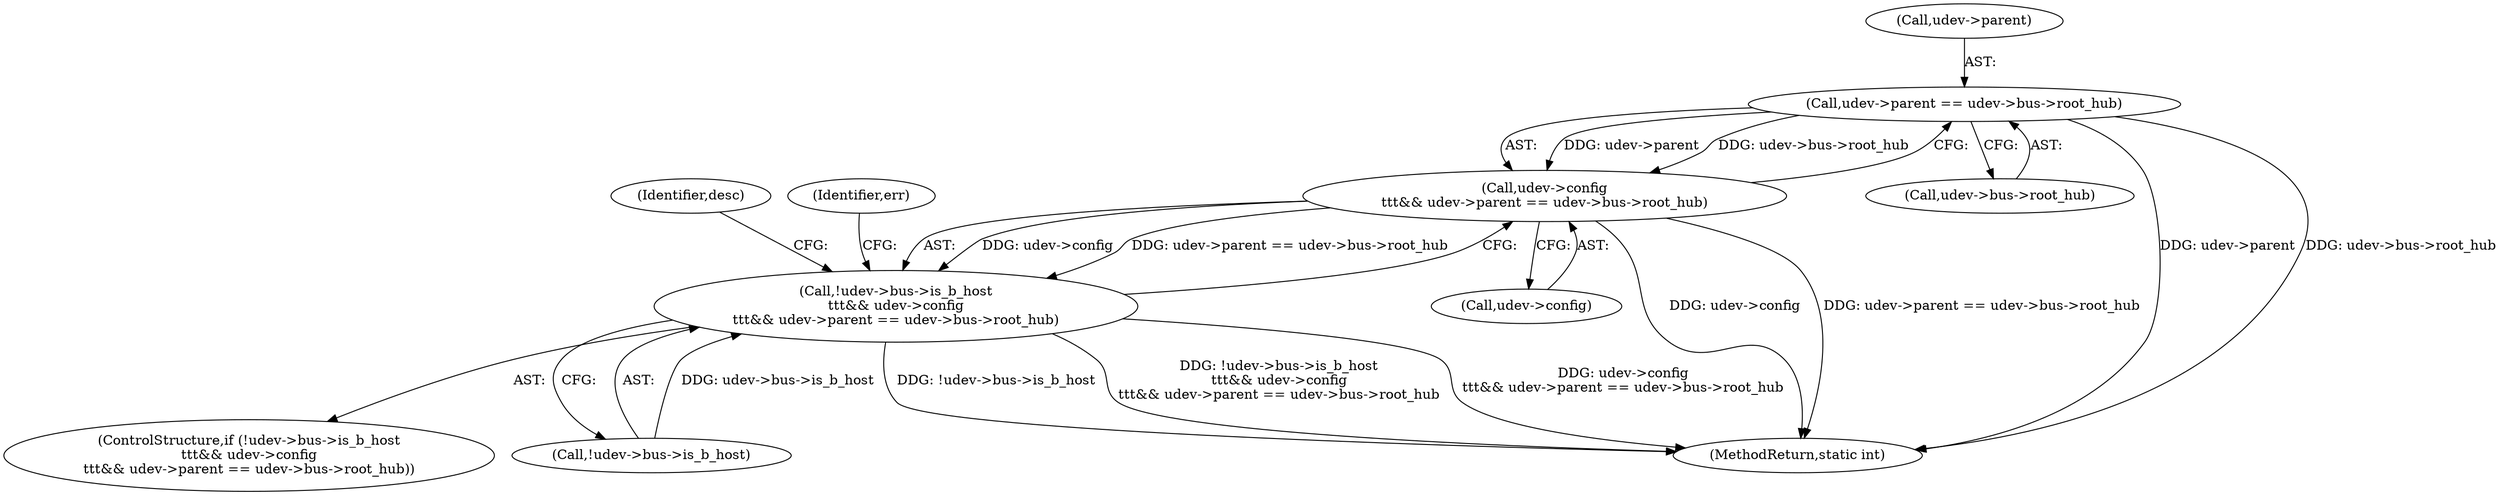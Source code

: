 digraph "0_linux_704620afc70cf47abb9d6a1a57f3825d2bca49cf@pointer" {
"1000124" [label="(Call,udev->parent == udev->bus->root_hub)"];
"1000120" [label="(Call,udev->config\n\t\t\t&& udev->parent == udev->bus->root_hub)"];
"1000113" [label="(Call,!udev->bus->is_b_host\n\t\t\t&& udev->config\n\t\t\t&& udev->parent == udev->bus->root_hub)"];
"1000128" [label="(Call,udev->bus->root_hub)"];
"1000114" [label="(Call,!udev->bus->is_b_host)"];
"1000112" [label="(ControlStructure,if (!udev->bus->is_b_host\n\t\t\t&& udev->config\n\t\t\t&& udev->parent == udev->bus->root_hub))"];
"1000121" [label="(Call,udev->config)"];
"1000280" [label="(MethodReturn,static int)"];
"1000113" [label="(Call,!udev->bus->is_b_host\n\t\t\t&& udev->config\n\t\t\t&& udev->parent == udev->bus->root_hub)"];
"1000136" [label="(Identifier,desc)"];
"1000120" [label="(Call,udev->config\n\t\t\t&& udev->parent == udev->bus->root_hub)"];
"1000125" [label="(Call,udev->parent)"];
"1000124" [label="(Call,udev->parent == udev->bus->root_hub)"];
"1000279" [label="(Identifier,err)"];
"1000124" -> "1000120"  [label="AST: "];
"1000124" -> "1000128"  [label="CFG: "];
"1000125" -> "1000124"  [label="AST: "];
"1000128" -> "1000124"  [label="AST: "];
"1000120" -> "1000124"  [label="CFG: "];
"1000124" -> "1000280"  [label="DDG: udev->parent"];
"1000124" -> "1000280"  [label="DDG: udev->bus->root_hub"];
"1000124" -> "1000120"  [label="DDG: udev->parent"];
"1000124" -> "1000120"  [label="DDG: udev->bus->root_hub"];
"1000120" -> "1000113"  [label="AST: "];
"1000120" -> "1000121"  [label="CFG: "];
"1000121" -> "1000120"  [label="AST: "];
"1000113" -> "1000120"  [label="CFG: "];
"1000120" -> "1000280"  [label="DDG: udev->config"];
"1000120" -> "1000280"  [label="DDG: udev->parent == udev->bus->root_hub"];
"1000120" -> "1000113"  [label="DDG: udev->config"];
"1000120" -> "1000113"  [label="DDG: udev->parent == udev->bus->root_hub"];
"1000113" -> "1000112"  [label="AST: "];
"1000113" -> "1000114"  [label="CFG: "];
"1000114" -> "1000113"  [label="AST: "];
"1000136" -> "1000113"  [label="CFG: "];
"1000279" -> "1000113"  [label="CFG: "];
"1000113" -> "1000280"  [label="DDG: !udev->bus->is_b_host"];
"1000113" -> "1000280"  [label="DDG: !udev->bus->is_b_host\n\t\t\t&& udev->config\n\t\t\t&& udev->parent == udev->bus->root_hub"];
"1000113" -> "1000280"  [label="DDG: udev->config\n\t\t\t&& udev->parent == udev->bus->root_hub"];
"1000114" -> "1000113"  [label="DDG: udev->bus->is_b_host"];
}
